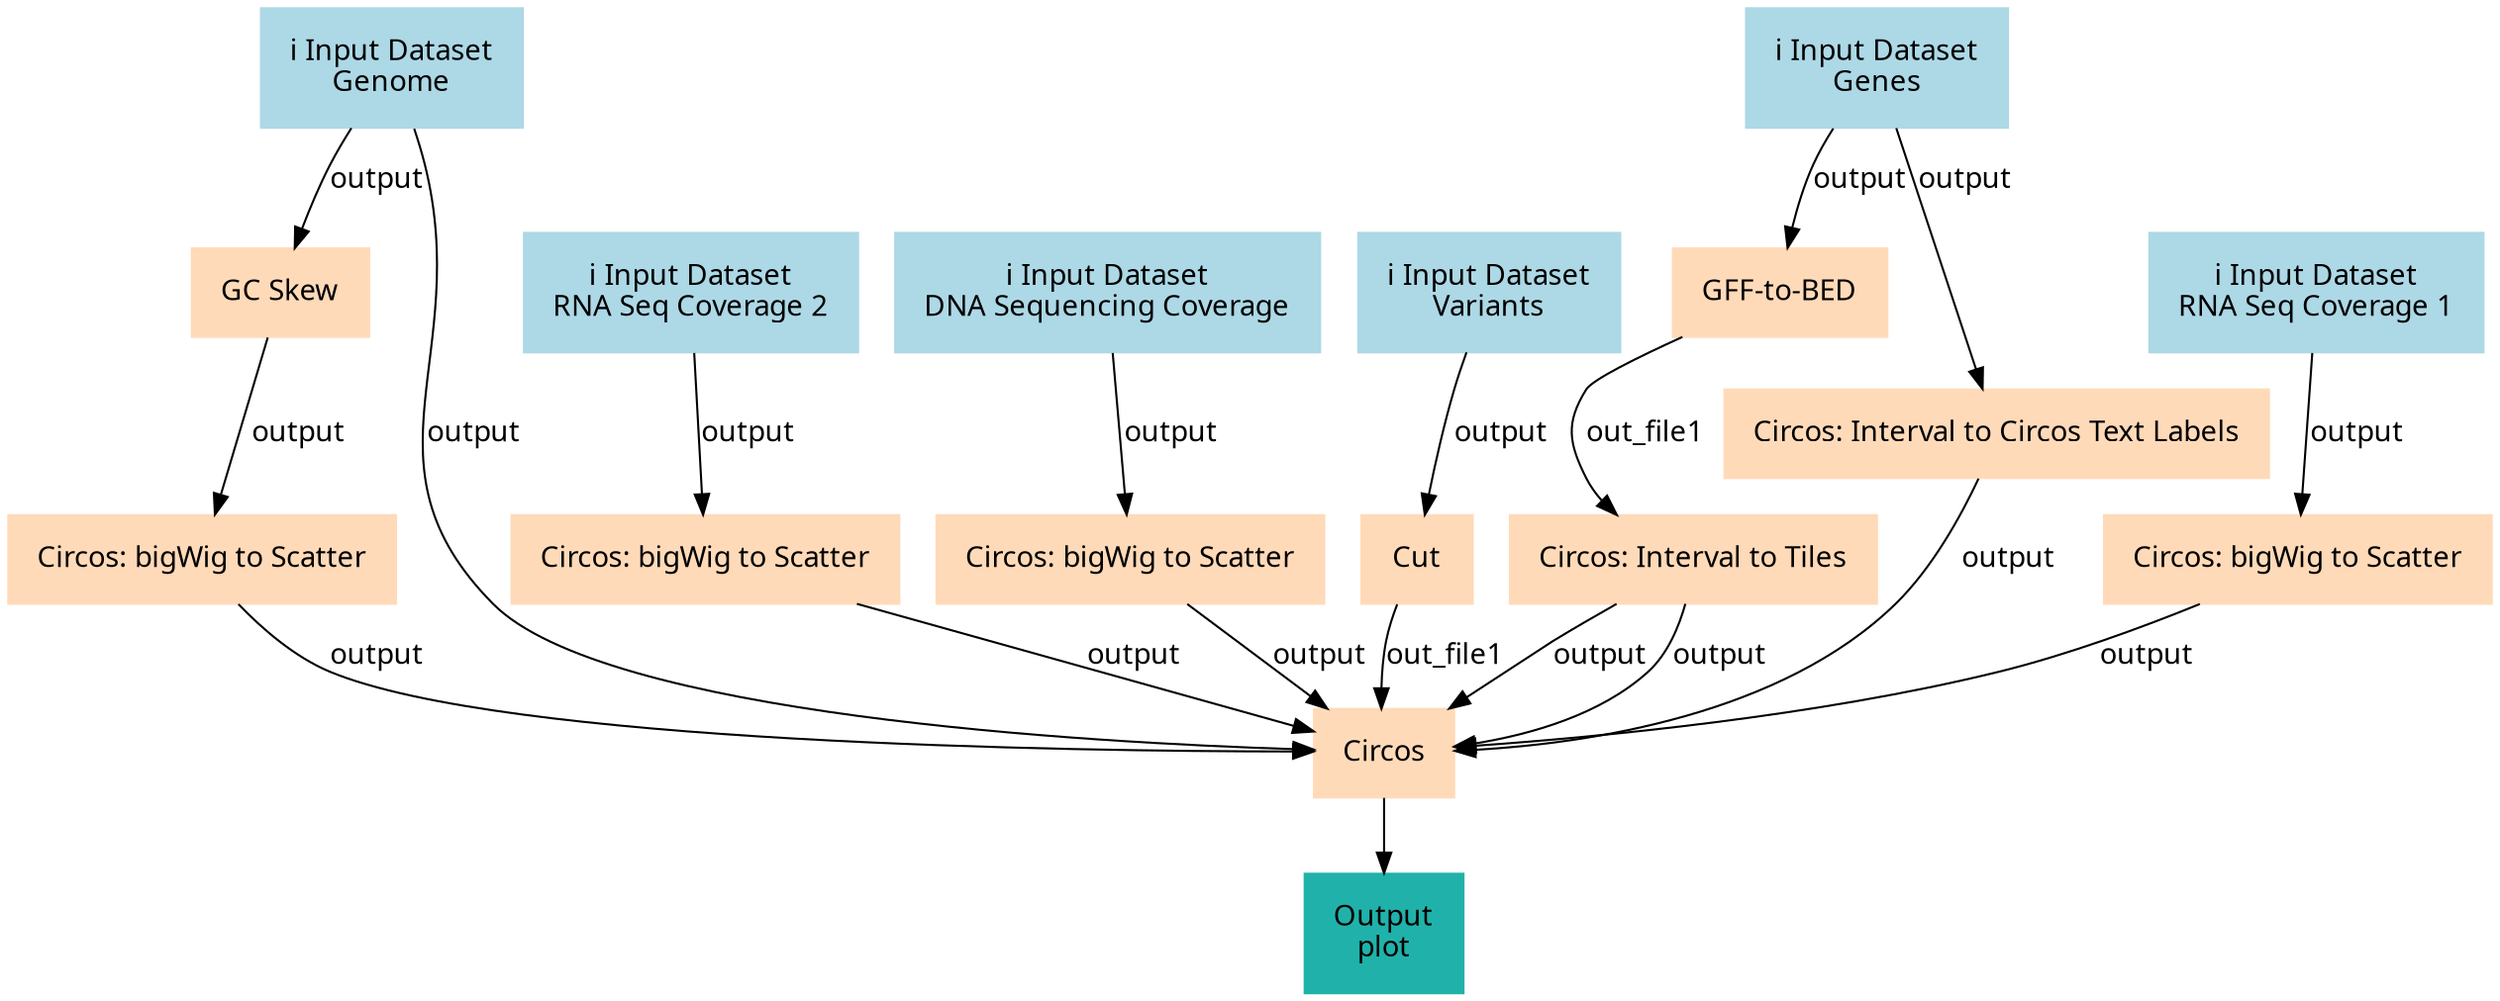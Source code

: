 digraph main {
  node [fontname="Atkinson Hyperlegible", shape=box, color=white,style=filled,color=peachpuff,margin="0.2,0.2"];
  edge [fontname="Atkinson Hyperlegible"];
  0[color=lightblue,label="ℹ️ Input Dataset\nGenome"]
  1[color=lightblue,label="ℹ️ Input Dataset\nGenes"]
  10[label="Circos: bigWig to Scatter"]
  3 -> 10 [label="output"]
  11[label="Circos: bigWig to Scatter"]
  4 -> 11 [label="output"]
  12[label="Cut"]
  5 -> 12 [label="output"]
  13[label="Circos: bigWig to Scatter"]
  6 -> 13 [label="output"]
  14[label="Circos: Interval to Tiles"]
  8 -> 14 [label="out_file1"]
  15[label="Circos"]
  0 -> 15 [label="output"]
  10 -> 15 [label="output"]
  12 -> 15 [label="out_file1"]
  9 -> 15 [label="output"]
  11 -> 15 [label="output"]
  7 -> 15 [label="output"]
  14 -> 15 [label="output"]
  14 -> 15 [label="output"]
  13 -> 15 [label="output"]
  kad540557b8364f689d647132c059c53e[color=lightseagreen,label="Output\nplot"]
  15 -> kad540557b8364f689d647132c059c53e
  2[color=lightblue,label="ℹ️ Input Dataset\nRNA Seq Coverage 1"]
  3[color=lightblue,label="ℹ️ Input Dataset\nRNA Seq Coverage 2"]
  4[color=lightblue,label="ℹ️ Input Dataset\nDNA Sequencing Coverage"]
  5[color=lightblue,label="ℹ️ Input Dataset\nVariants"]
  6[label="GC Skew"]
  0 -> 6 [label="output"]
  7[label="Circos: Interval to Circos Text Labels"]
  1 -> 7 [label="output"]
  8[label="GFF-to-BED"]
  1 -> 8 [label="output"]
  9[label="Circos: bigWig to Scatter"]
  2 -> 9 [label="output"]
}